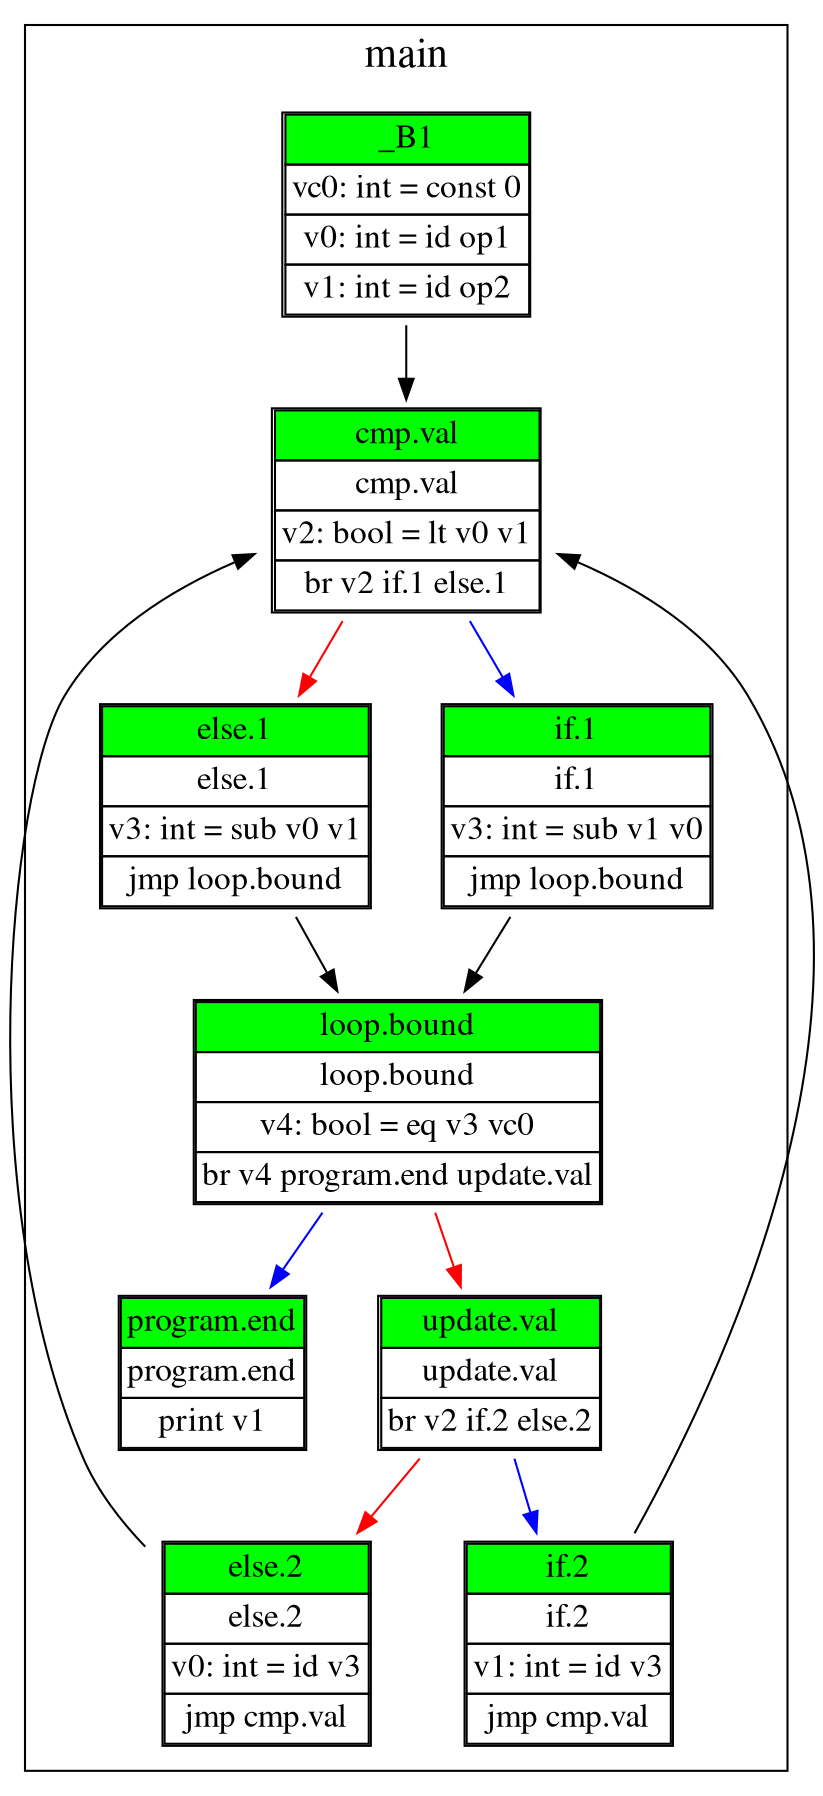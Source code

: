 digraph {
fontname="Times"
fontsize="20"
penwidth=1
node[fontsize="16" shape="box" fontname="Times"]

subgraph cluster_0 {
label = "main"
"_B1" [label=<<table cellspacing="0">
<tr><td bgcolor="Green">_B1</td></tr>
<tr><td>vc0: int = const 0</td></tr>
<tr><td>v0: int = id op1</td></tr>
<tr><td>v1: int = id op2</td></tr>
</table>> shape="plaintext"];

"cmp.val" [label=<<table cellspacing="0">
<tr><td bgcolor="Green">cmp.val</td></tr>
<tr><td>cmp.val</td></tr>
<tr><td>v2: bool = lt v0 v1</td></tr>
<tr><td>br v2 if.1 else.1</td></tr>
</table>> shape="plaintext"];

"else.1" [label=<<table cellspacing="0">
<tr><td bgcolor="Green">else.1</td></tr>
<tr><td>else.1</td></tr>
<tr><td>v3: int = sub v0 v1</td></tr>
<tr><td>jmp loop.bound</td></tr>
</table>> shape="plaintext"];

"else.2" [label=<<table cellspacing="0">
<tr><td bgcolor="Green">else.2</td></tr>
<tr><td>else.2</td></tr>
<tr><td>v0: int = id v3</td></tr>
<tr><td>jmp cmp.val</td></tr>
</table>> shape="plaintext"];

"if.1" [label=<<table cellspacing="0">
<tr><td bgcolor="Green">if.1</td></tr>
<tr><td>if.1</td></tr>
<tr><td>v3: int = sub v1 v0</td></tr>
<tr><td>jmp loop.bound</td></tr>
</table>> shape="plaintext"];

"if.2" [label=<<table cellspacing="0">
<tr><td bgcolor="Green">if.2</td></tr>
<tr><td>if.2</td></tr>
<tr><td>v1: int = id v3</td></tr>
<tr><td>jmp cmp.val</td></tr>
</table>> shape="plaintext"];

"loop.bound" [label=<<table cellspacing="0">
<tr><td bgcolor="Green">loop.bound</td></tr>
<tr><td>loop.bound</td></tr>
<tr><td>v4: bool = eq v3 vc0</td></tr>
<tr><td>br v4 program.end update.val</td></tr>
</table>> shape="plaintext"];

"program.end" [label=<<table cellspacing="0">
<tr><td bgcolor="Green">program.end</td></tr>
<tr><td>program.end</td></tr>
<tr><td>print v1</td></tr>
</table>> shape="plaintext"];

"update.val" [label=<<table cellspacing="0">
<tr><td bgcolor="Green">update.val</td></tr>
<tr><td>update.val</td></tr>
<tr><td>br v2 if.2 else.2</td></tr>
</table>> shape="plaintext"];

"_B1" -> "cmp.val" ;

"cmp.val" -> "else.1" [color="red"];

"cmp.val" -> "if.1" [color="blue"];

"else.1" -> "loop.bound" ;

"else.2" -> "cmp.val" ;

"if.1" -> "loop.bound" ;

"if.2" -> "cmp.val" ;

"loop.bound" -> "program.end" [color="blue"];

"loop.bound" -> "update.val" [color="red"];

"update.val" -> "else.2" [color="red"];

"update.val" -> "if.2" [color="blue"];

}}
